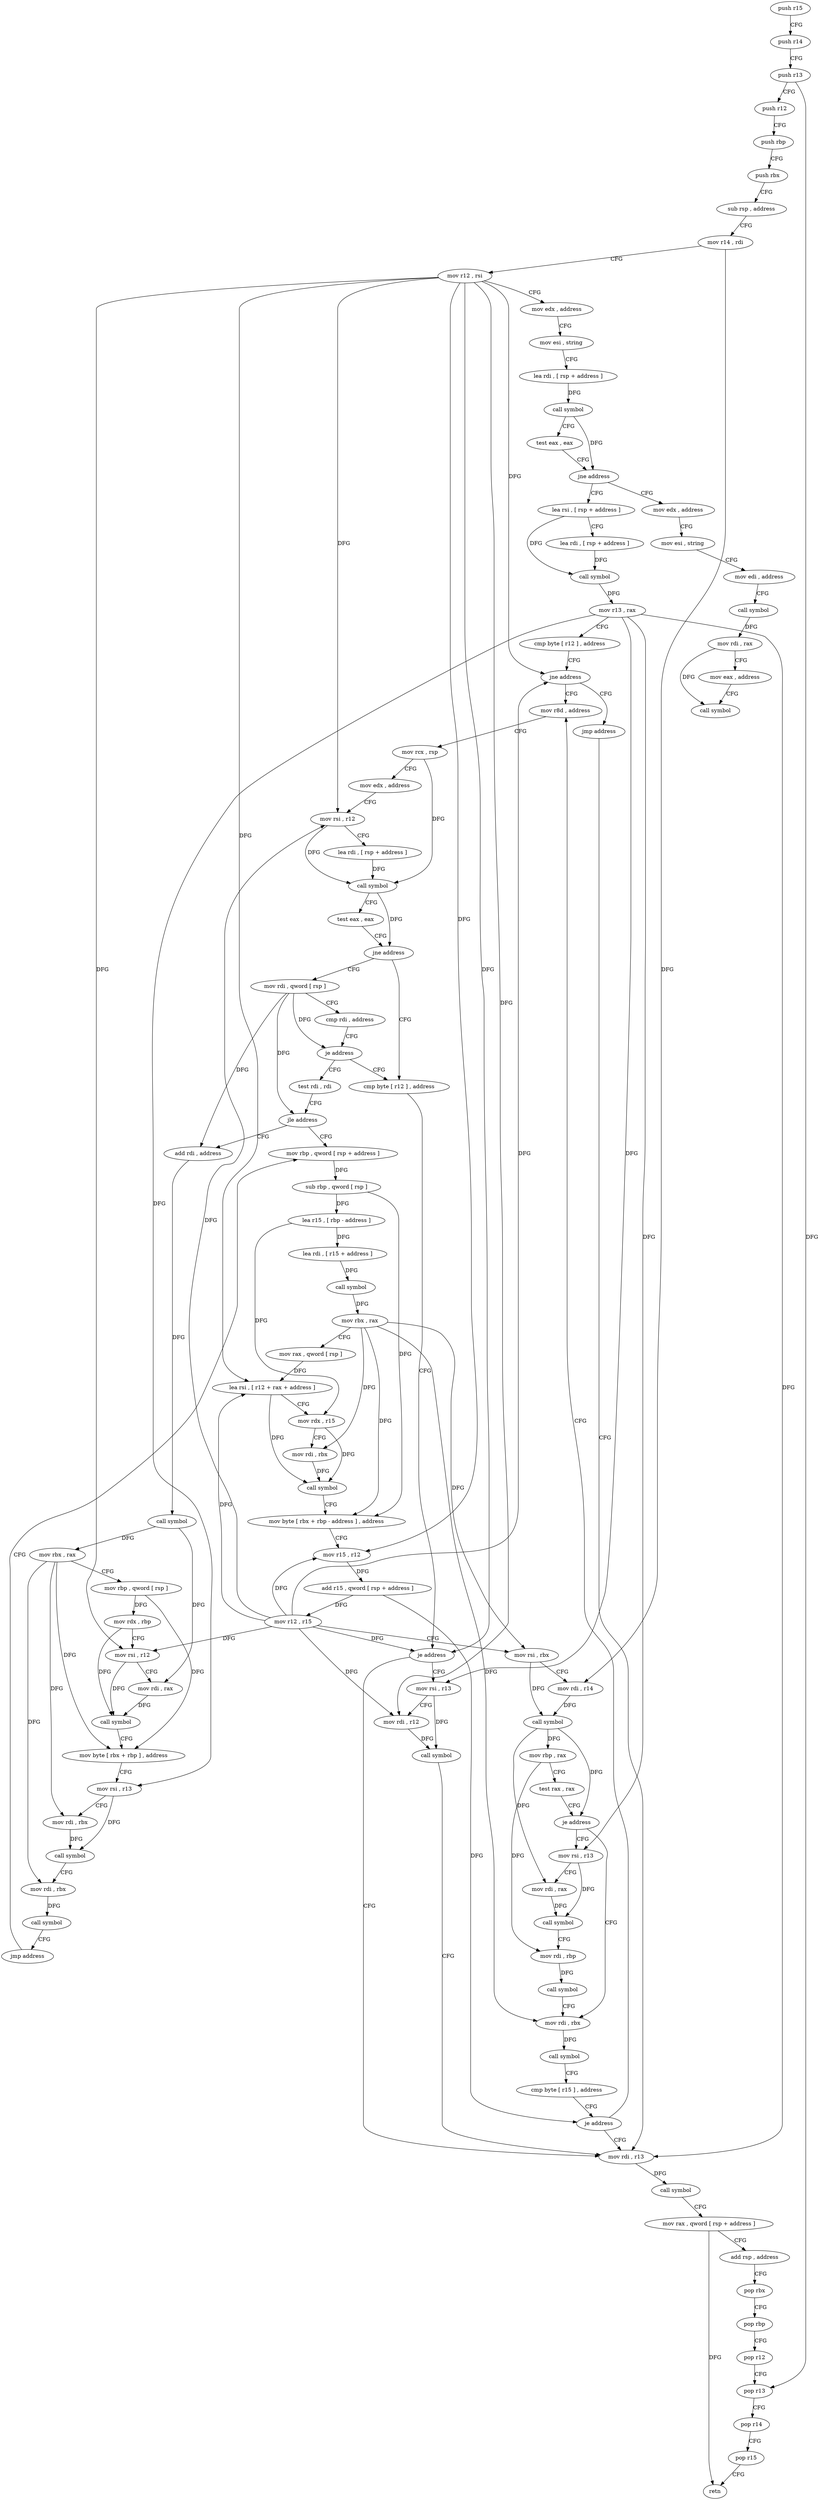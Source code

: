 digraph "func" {
"4216478" [label = "push r15" ]
"4216480" [label = "push r14" ]
"4216482" [label = "push r13" ]
"4216484" [label = "push r12" ]
"4216486" [label = "push rbp" ]
"4216487" [label = "push rbx" ]
"4216488" [label = "sub rsp , address" ]
"4216492" [label = "mov r14 , rdi" ]
"4216495" [label = "mov r12 , rsi" ]
"4216498" [label = "mov edx , address" ]
"4216503" [label = "mov esi , string" ]
"4216508" [label = "lea rdi , [ rsp + address ]" ]
"4216513" [label = "call symbol" ]
"4216518" [label = "test eax , eax" ]
"4216520" [label = "jne address" ]
"4216556" [label = "mov edx , address" ]
"4216522" [label = "lea rsi , [ rsp + address ]" ]
"4216561" [label = "mov esi , string" ]
"4216566" [label = "mov edi , address" ]
"4216571" [label = "call symbol" ]
"4216576" [label = "mov rdi , rax" ]
"4216579" [label = "mov eax , address" ]
"4216584" [label = "call symbol" ]
"4216527" [label = "lea rdi , [ rsp + address ]" ]
"4216532" [label = "call symbol" ]
"4216537" [label = "mov r13 , rax" ]
"4216540" [label = "cmp byte [ r12 ] , address" ]
"4216545" [label = "jne address" ]
"4216704" [label = "mov r8d , address" ]
"4216551" [label = "jmp address" ]
"4216710" [label = "mov rcx , rsp" ]
"4216713" [label = "mov edx , address" ]
"4216718" [label = "mov rsi , r12" ]
"4216721" [label = "lea rdi , [ rsp + address ]" ]
"4216726" [label = "call symbol" ]
"4216731" [label = "test eax , eax" ]
"4216733" [label = "jne address" ]
"4216812" [label = "cmp byte [ r12 ] , address" ]
"4216735" [label = "mov rdi , qword [ rsp ]" ]
"4216830" [label = "mov rdi , r13" ]
"4216817" [label = "je address" ]
"4216819" [label = "mov rsi , r13" ]
"4216739" [label = "cmp rdi , address" ]
"4216743" [label = "je address" ]
"4216745" [label = "test rdi , rdi" ]
"4216833" [label = "call symbol" ]
"4216838" [label = "mov rax , qword [ rsp + address ]" ]
"4216843" [label = "add rsp , address" ]
"4216847" [label = "pop rbx" ]
"4216848" [label = "pop rbp" ]
"4216849" [label = "pop r12" ]
"4216851" [label = "pop r13" ]
"4216853" [label = "pop r14" ]
"4216855" [label = "pop r15" ]
"4216857" [label = "retn" ]
"4216822" [label = "mov rdi , r12" ]
"4216825" [label = "call symbol" ]
"4216748" [label = "jle address" ]
"4216591" [label = "mov rbp , qword [ rsp + address ]" ]
"4216754" [label = "add rdi , address" ]
"4216596" [label = "sub rbp , qword [ rsp ]" ]
"4216600" [label = "lea r15 , [ rbp - address ]" ]
"4216604" [label = "lea rdi , [ r15 + address ]" ]
"4216608" [label = "call symbol" ]
"4216613" [label = "mov rbx , rax" ]
"4216616" [label = "mov rax , qword [ rsp ]" ]
"4216620" [label = "lea rsi , [ r12 + rax + address ]" ]
"4216625" [label = "mov rdx , r15" ]
"4216628" [label = "mov rdi , rbx" ]
"4216631" [label = "call symbol" ]
"4216636" [label = "mov byte [ rbx + rbp - address ] , address" ]
"4216641" [label = "mov r15 , r12" ]
"4216644" [label = "add r15 , qword [ rsp + address ]" ]
"4216649" [label = "mov r12 , r15" ]
"4216652" [label = "mov rsi , rbx" ]
"4216655" [label = "mov rdi , r14" ]
"4216658" [label = "call symbol" ]
"4216663" [label = "mov rbp , rax" ]
"4216666" [label = "test rax , rax" ]
"4216669" [label = "je address" ]
"4216690" [label = "mov rdi , rbx" ]
"4216671" [label = "mov rsi , r13" ]
"4216758" [label = "call symbol" ]
"4216763" [label = "mov rbx , rax" ]
"4216766" [label = "mov rbp , qword [ rsp ]" ]
"4216770" [label = "mov rdx , rbp" ]
"4216773" [label = "mov rsi , r12" ]
"4216776" [label = "mov rdi , rax" ]
"4216779" [label = "call symbol" ]
"4216784" [label = "mov byte [ rbx + rbp ] , address" ]
"4216788" [label = "mov rsi , r13" ]
"4216791" [label = "mov rdi , rbx" ]
"4216794" [label = "call symbol" ]
"4216799" [label = "mov rdi , rbx" ]
"4216802" [label = "call symbol" ]
"4216807" [label = "jmp address" ]
"4216693" [label = "call symbol" ]
"4216698" [label = "cmp byte [ r15 ] , address" ]
"4216702" [label = "je address" ]
"4216674" [label = "mov rdi , rax" ]
"4216677" [label = "call symbol" ]
"4216682" [label = "mov rdi , rbp" ]
"4216685" [label = "call symbol" ]
"4216478" -> "4216480" [ label = "CFG" ]
"4216480" -> "4216482" [ label = "CFG" ]
"4216482" -> "4216484" [ label = "CFG" ]
"4216482" -> "4216851" [ label = "DFG" ]
"4216484" -> "4216486" [ label = "CFG" ]
"4216486" -> "4216487" [ label = "CFG" ]
"4216487" -> "4216488" [ label = "CFG" ]
"4216488" -> "4216492" [ label = "CFG" ]
"4216492" -> "4216495" [ label = "CFG" ]
"4216492" -> "4216655" [ label = "DFG" ]
"4216495" -> "4216498" [ label = "CFG" ]
"4216495" -> "4216545" [ label = "DFG" ]
"4216495" -> "4216718" [ label = "DFG" ]
"4216495" -> "4216817" [ label = "DFG" ]
"4216495" -> "4216822" [ label = "DFG" ]
"4216495" -> "4216620" [ label = "DFG" ]
"4216495" -> "4216641" [ label = "DFG" ]
"4216495" -> "4216773" [ label = "DFG" ]
"4216498" -> "4216503" [ label = "CFG" ]
"4216503" -> "4216508" [ label = "CFG" ]
"4216508" -> "4216513" [ label = "DFG" ]
"4216513" -> "4216518" [ label = "CFG" ]
"4216513" -> "4216520" [ label = "DFG" ]
"4216518" -> "4216520" [ label = "CFG" ]
"4216520" -> "4216556" [ label = "CFG" ]
"4216520" -> "4216522" [ label = "CFG" ]
"4216556" -> "4216561" [ label = "CFG" ]
"4216522" -> "4216527" [ label = "CFG" ]
"4216522" -> "4216532" [ label = "DFG" ]
"4216561" -> "4216566" [ label = "CFG" ]
"4216566" -> "4216571" [ label = "CFG" ]
"4216571" -> "4216576" [ label = "DFG" ]
"4216576" -> "4216579" [ label = "CFG" ]
"4216576" -> "4216584" [ label = "DFG" ]
"4216579" -> "4216584" [ label = "CFG" ]
"4216527" -> "4216532" [ label = "DFG" ]
"4216532" -> "4216537" [ label = "DFG" ]
"4216537" -> "4216540" [ label = "CFG" ]
"4216537" -> "4216830" [ label = "DFG" ]
"4216537" -> "4216819" [ label = "DFG" ]
"4216537" -> "4216788" [ label = "DFG" ]
"4216537" -> "4216671" [ label = "DFG" ]
"4216540" -> "4216545" [ label = "CFG" ]
"4216545" -> "4216704" [ label = "CFG" ]
"4216545" -> "4216551" [ label = "CFG" ]
"4216704" -> "4216710" [ label = "CFG" ]
"4216551" -> "4216830" [ label = "CFG" ]
"4216710" -> "4216713" [ label = "CFG" ]
"4216710" -> "4216726" [ label = "DFG" ]
"4216713" -> "4216718" [ label = "CFG" ]
"4216718" -> "4216721" [ label = "CFG" ]
"4216718" -> "4216726" [ label = "DFG" ]
"4216721" -> "4216726" [ label = "DFG" ]
"4216726" -> "4216731" [ label = "CFG" ]
"4216726" -> "4216733" [ label = "DFG" ]
"4216731" -> "4216733" [ label = "CFG" ]
"4216733" -> "4216812" [ label = "CFG" ]
"4216733" -> "4216735" [ label = "CFG" ]
"4216812" -> "4216817" [ label = "CFG" ]
"4216735" -> "4216739" [ label = "CFG" ]
"4216735" -> "4216743" [ label = "DFG" ]
"4216735" -> "4216748" [ label = "DFG" ]
"4216735" -> "4216754" [ label = "DFG" ]
"4216830" -> "4216833" [ label = "DFG" ]
"4216817" -> "4216830" [ label = "CFG" ]
"4216817" -> "4216819" [ label = "CFG" ]
"4216819" -> "4216822" [ label = "CFG" ]
"4216819" -> "4216825" [ label = "DFG" ]
"4216739" -> "4216743" [ label = "CFG" ]
"4216743" -> "4216812" [ label = "CFG" ]
"4216743" -> "4216745" [ label = "CFG" ]
"4216745" -> "4216748" [ label = "CFG" ]
"4216833" -> "4216838" [ label = "CFG" ]
"4216838" -> "4216843" [ label = "CFG" ]
"4216838" -> "4216857" [ label = "DFG" ]
"4216843" -> "4216847" [ label = "CFG" ]
"4216847" -> "4216848" [ label = "CFG" ]
"4216848" -> "4216849" [ label = "CFG" ]
"4216849" -> "4216851" [ label = "CFG" ]
"4216851" -> "4216853" [ label = "CFG" ]
"4216853" -> "4216855" [ label = "CFG" ]
"4216855" -> "4216857" [ label = "CFG" ]
"4216822" -> "4216825" [ label = "DFG" ]
"4216825" -> "4216830" [ label = "CFG" ]
"4216748" -> "4216591" [ label = "CFG" ]
"4216748" -> "4216754" [ label = "CFG" ]
"4216591" -> "4216596" [ label = "DFG" ]
"4216754" -> "4216758" [ label = "DFG" ]
"4216596" -> "4216600" [ label = "DFG" ]
"4216596" -> "4216636" [ label = "DFG" ]
"4216600" -> "4216604" [ label = "DFG" ]
"4216600" -> "4216625" [ label = "DFG" ]
"4216604" -> "4216608" [ label = "DFG" ]
"4216608" -> "4216613" [ label = "DFG" ]
"4216613" -> "4216616" [ label = "CFG" ]
"4216613" -> "4216628" [ label = "DFG" ]
"4216613" -> "4216636" [ label = "DFG" ]
"4216613" -> "4216652" [ label = "DFG" ]
"4216613" -> "4216690" [ label = "DFG" ]
"4216616" -> "4216620" [ label = "DFG" ]
"4216620" -> "4216625" [ label = "CFG" ]
"4216620" -> "4216631" [ label = "DFG" ]
"4216625" -> "4216628" [ label = "CFG" ]
"4216625" -> "4216631" [ label = "DFG" ]
"4216628" -> "4216631" [ label = "DFG" ]
"4216631" -> "4216636" [ label = "CFG" ]
"4216636" -> "4216641" [ label = "CFG" ]
"4216641" -> "4216644" [ label = "DFG" ]
"4216644" -> "4216649" [ label = "DFG" ]
"4216644" -> "4216702" [ label = "DFG" ]
"4216649" -> "4216652" [ label = "CFG" ]
"4216649" -> "4216545" [ label = "DFG" ]
"4216649" -> "4216718" [ label = "DFG" ]
"4216649" -> "4216817" [ label = "DFG" ]
"4216649" -> "4216822" [ label = "DFG" ]
"4216649" -> "4216641" [ label = "DFG" ]
"4216649" -> "4216620" [ label = "DFG" ]
"4216649" -> "4216773" [ label = "DFG" ]
"4216652" -> "4216655" [ label = "CFG" ]
"4216652" -> "4216658" [ label = "DFG" ]
"4216655" -> "4216658" [ label = "DFG" ]
"4216658" -> "4216663" [ label = "DFG" ]
"4216658" -> "4216669" [ label = "DFG" ]
"4216658" -> "4216674" [ label = "DFG" ]
"4216663" -> "4216666" [ label = "CFG" ]
"4216663" -> "4216682" [ label = "DFG" ]
"4216666" -> "4216669" [ label = "CFG" ]
"4216669" -> "4216690" [ label = "CFG" ]
"4216669" -> "4216671" [ label = "CFG" ]
"4216690" -> "4216693" [ label = "DFG" ]
"4216671" -> "4216674" [ label = "CFG" ]
"4216671" -> "4216677" [ label = "DFG" ]
"4216758" -> "4216763" [ label = "DFG" ]
"4216758" -> "4216776" [ label = "DFG" ]
"4216763" -> "4216766" [ label = "CFG" ]
"4216763" -> "4216784" [ label = "DFG" ]
"4216763" -> "4216791" [ label = "DFG" ]
"4216763" -> "4216799" [ label = "DFG" ]
"4216766" -> "4216770" [ label = "DFG" ]
"4216766" -> "4216784" [ label = "DFG" ]
"4216770" -> "4216773" [ label = "CFG" ]
"4216770" -> "4216779" [ label = "DFG" ]
"4216773" -> "4216776" [ label = "CFG" ]
"4216773" -> "4216779" [ label = "DFG" ]
"4216776" -> "4216779" [ label = "DFG" ]
"4216779" -> "4216784" [ label = "CFG" ]
"4216784" -> "4216788" [ label = "CFG" ]
"4216788" -> "4216791" [ label = "CFG" ]
"4216788" -> "4216794" [ label = "DFG" ]
"4216791" -> "4216794" [ label = "DFG" ]
"4216794" -> "4216799" [ label = "CFG" ]
"4216799" -> "4216802" [ label = "DFG" ]
"4216802" -> "4216807" [ label = "CFG" ]
"4216807" -> "4216591" [ label = "CFG" ]
"4216693" -> "4216698" [ label = "CFG" ]
"4216698" -> "4216702" [ label = "CFG" ]
"4216702" -> "4216830" [ label = "CFG" ]
"4216702" -> "4216704" [ label = "CFG" ]
"4216674" -> "4216677" [ label = "DFG" ]
"4216677" -> "4216682" [ label = "CFG" ]
"4216682" -> "4216685" [ label = "DFG" ]
"4216685" -> "4216690" [ label = "CFG" ]
}

